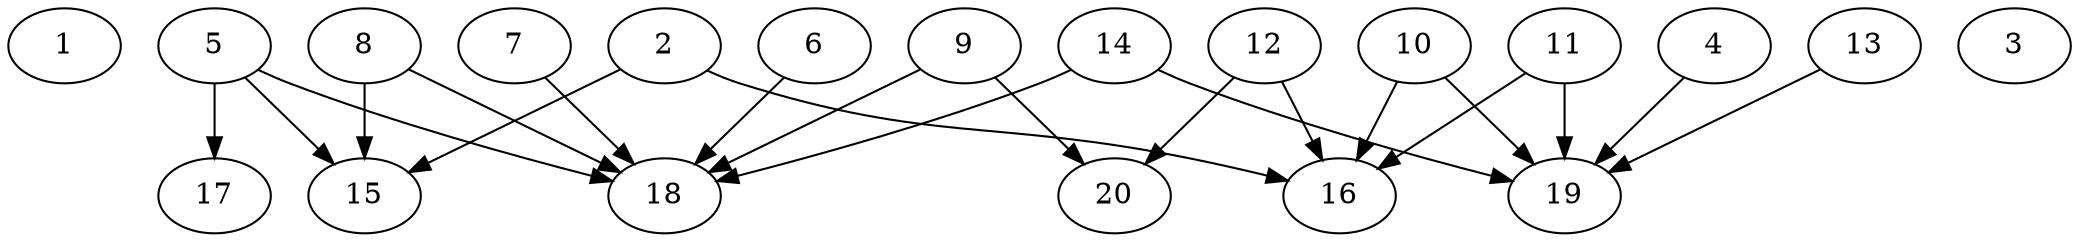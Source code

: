 // DAG automatically generated by daggen at Wed Jul 24 21:26:16 2019
// ./daggen --dot -n 20 --ccr 0.5 --fat 0.8 --regular 0.5 --density 0.5 --mindata 5242880 --maxdata 52428800 
digraph G {
  1 [size="25774080", alpha="0.05", expect_size="12887040"] 
  2 [size="100837376", alpha="0.03", expect_size="50418688"] 
  2 -> 15 [size ="50418688"]
  2 -> 16 [size ="50418688"]
  3 [size="70004736", alpha="0.11", expect_size="35002368"] 
  4 [size="91709440", alpha="0.13", expect_size="45854720"] 
  4 -> 19 [size ="45854720"]
  5 [size="91914240", alpha="0.08", expect_size="45957120"] 
  5 -> 15 [size ="45957120"]
  5 -> 17 [size ="45957120"]
  5 -> 18 [size ="45957120"]
  6 [size="74973184", alpha="0.04", expect_size="37486592"] 
  6 -> 18 [size ="37486592"]
  7 [size="104687616", alpha="0.07", expect_size="52343808"] 
  7 -> 18 [size ="52343808"]
  8 [size="73992192", alpha="0.08", expect_size="36996096"] 
  8 -> 15 [size ="36996096"]
  8 -> 18 [size ="36996096"]
  9 [size="98967552", alpha="0.05", expect_size="49483776"] 
  9 -> 18 [size ="49483776"]
  9 -> 20 [size ="49483776"]
  10 [size="26103808", alpha="0.04", expect_size="13051904"] 
  10 -> 16 [size ="13051904"]
  10 -> 19 [size ="13051904"]
  11 [size="16650240", alpha="0.17", expect_size="8325120"] 
  11 -> 16 [size ="8325120"]
  11 -> 19 [size ="8325120"]
  12 [size="39106560", alpha="0.15", expect_size="19553280"] 
  12 -> 16 [size ="19553280"]
  12 -> 20 [size ="19553280"]
  13 [size="52697088", alpha="0.08", expect_size="26348544"] 
  13 -> 19 [size ="26348544"]
  14 [size="103901184", alpha="0.05", expect_size="51950592"] 
  14 -> 18 [size ="51950592"]
  14 -> 19 [size ="51950592"]
  15 [size="70332416", alpha="0.01", expect_size="35166208"] 
  16 [size="13504512", alpha="0.14", expect_size="6752256"] 
  17 [size="32454656", alpha="0.16", expect_size="16227328"] 
  18 [size="65189888", alpha="0.11", expect_size="32594944"] 
  19 [size="104738816", alpha="0.02", expect_size="52369408"] 
  20 [size="33669120", alpha="0.10", expect_size="16834560"] 
}
